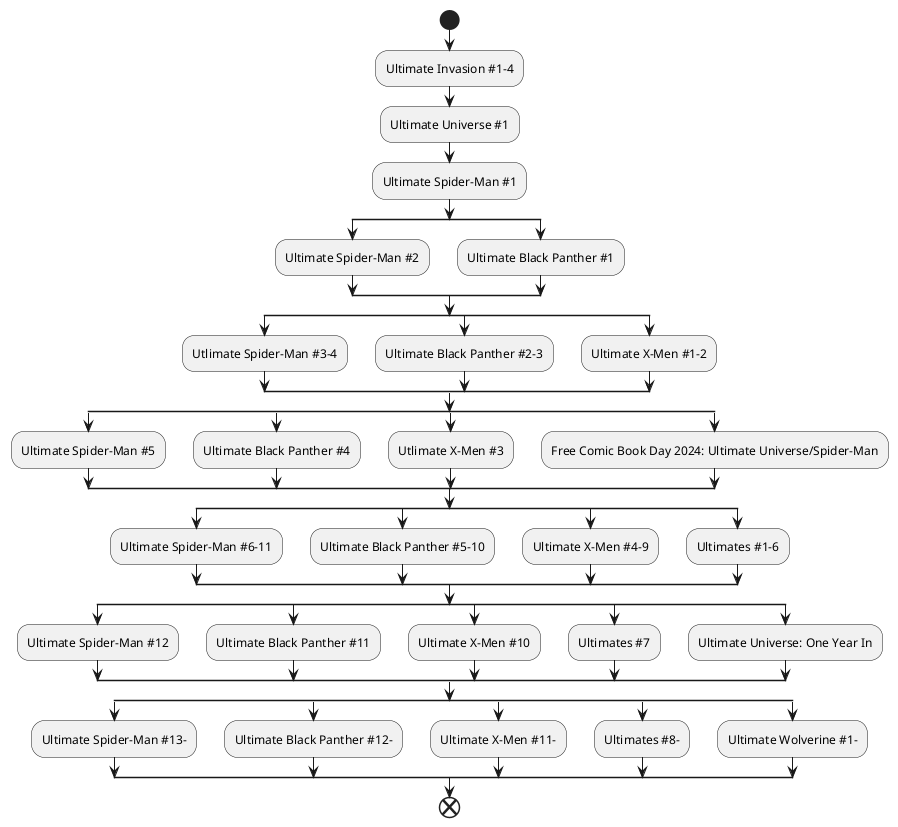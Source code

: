 @startuml

    start

    :Ultimate Invasion #1-4;
    :Ultimate Universe #1;

    :Ultimate Spider-Man #1;

    split
        :Ultimate Spider-Man #2;
    split again
        :Ultimate Black Panther #1;
    end split

    split
        :Utlimate Spider-Man #3-4;
    split again
        :Ultimate Black Panther #2-3;
    split again
        :Ultimate X-Men #1-2;
    end split

    split
        :Ultimate Spider-Man #5;
    split again
        :Ultimate Black Panther #4;
    split again
        :Utlimate X-Men #3;
    split again
        :Free Comic Book Day 2024: Ultimate Universe/Spider-Man;
    end split

    split
        :Ultimate Spider-Man #6-11;
    split again
        :Ultimate Black Panther #5-10;
    split again
        :Ultimate X-Men #4-9;
    split again
        :Ultimates #1-6;
    end split

    split
        :Ultimate Spider-Man #12;
    split again
        :Ultimate Black Panther #11;
    split again
        :Ultimate X-Men #10;
    split again
        :Ultimates #7;
    split again
        :Ultimate Universe: One Year In;
    end split

    split
        :Ultimate Spider-Man #13-;
    split again
        :Ultimate Black Panther #12-;
    split again
        :Ultimate X-Men #11-;
    split again
        :Ultimates #8-;
    split again
        :Ultimate Wolverine #1-;
    end split

    end

@enduml
